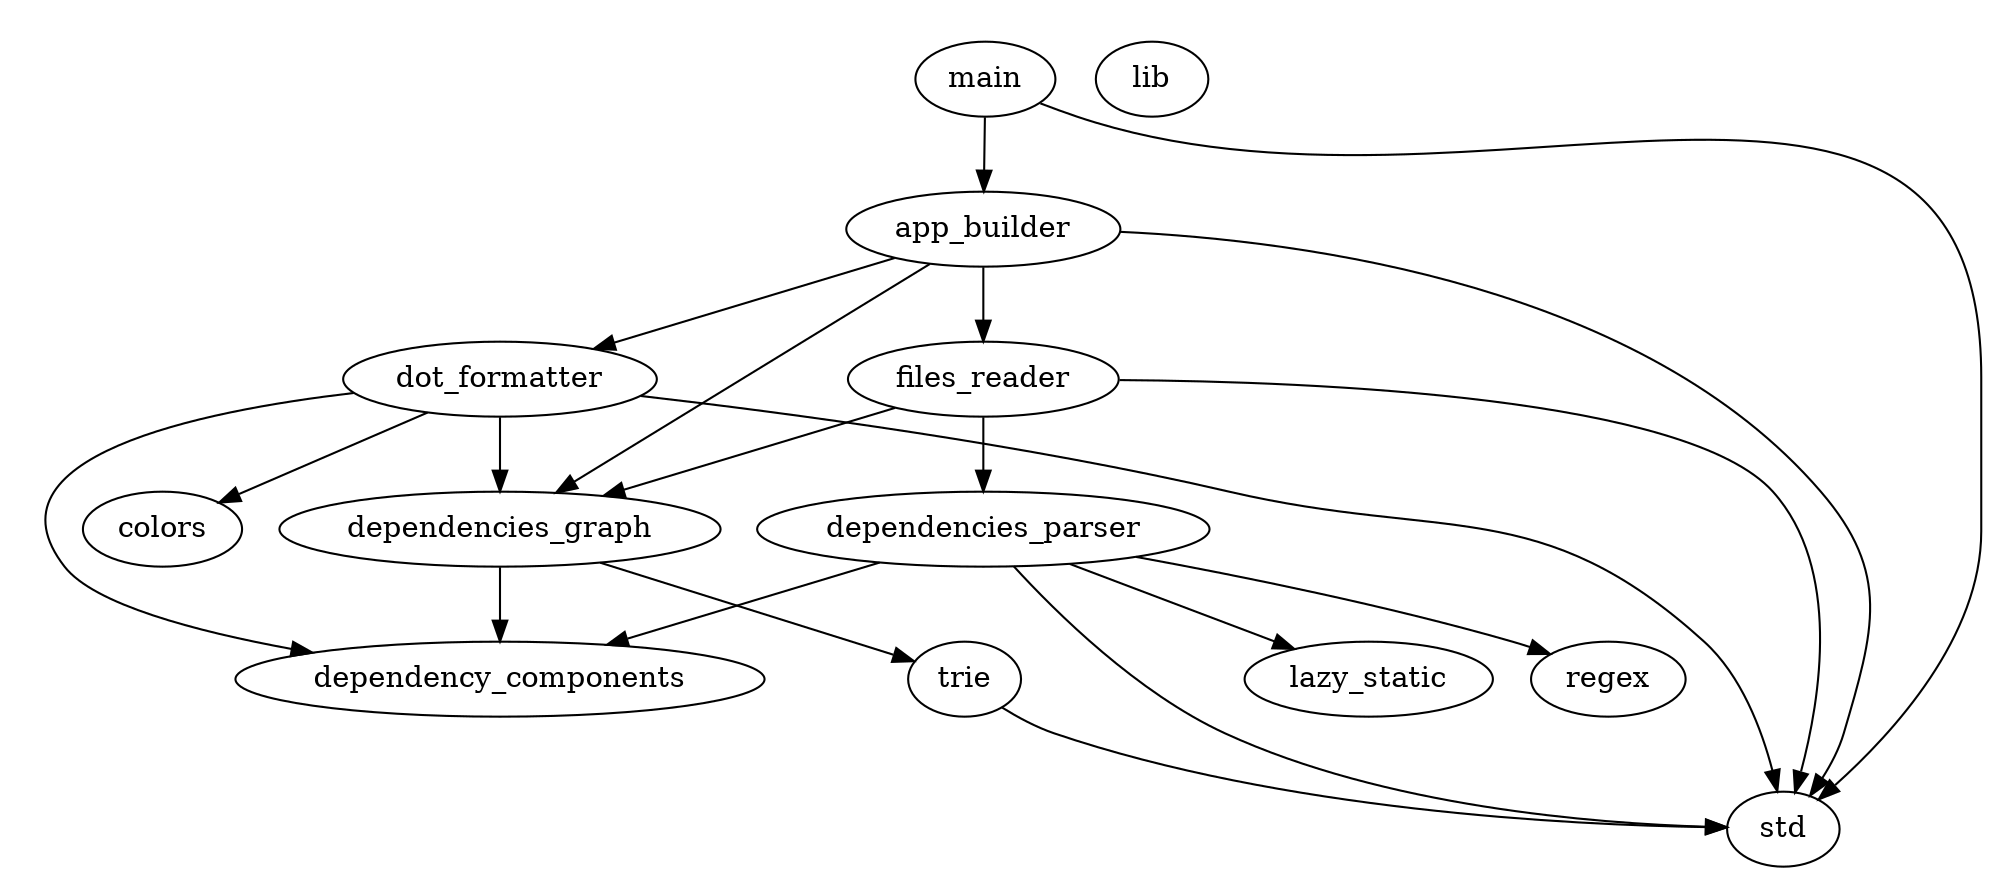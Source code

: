 digraph dependencies {
subgraph cluster_ {
label=""
color="#ffffff"
style="filled"
  "::app_builder"[label="app_builder",style="filled",fillcolor="#ffffff"]
  "::colors"[label="colors",style="filled",fillcolor="#ffffff"]
  "::dependencies_graph"[label="dependencies_graph",style="filled",fillcolor="#ffffff"]
  "::dependencies_parser"[label="dependencies_parser",style="filled",fillcolor="#ffffff"]
  "::dependency_components"[label="dependency_components",style="filled",fillcolor="#ffffff"]
  "::dot_formatter"[label="dot_formatter",style="filled",fillcolor="#ffffff"]
  "::files_reader"[label="files_reader",style="filled",fillcolor="#ffffff"]
  "::lib"[label="lib",style="filled",fillcolor="#ffffff"]
  "::main"[label="main",style="filled",fillcolor="#ffffff"]
  "::trie"[label="trie",style="filled",fillcolor="#ffffff"]
}
"::app_builder" -> "::dependencies_graph"
"::app_builder" -> "::dot_formatter"
"::app_builder" -> "::files_reader"
"::app_builder" -> "std"
"::dependencies_graph" -> "::dependency_components"
"::dependencies_graph" -> "::trie"
"::dependencies_parser" -> "::dependency_components"
"::dependencies_parser" -> "lazy_static"
"::dependencies_parser" -> "regex"
"::dependencies_parser" -> "std"
"::dot_formatter" -> "::colors"
"::dot_formatter" -> "::dependencies_graph"
"::dot_formatter" -> "::dependency_components"
"::dot_formatter" -> "std"
"::files_reader" -> "::dependencies_graph"
"::files_reader" -> "::dependencies_parser"
"::files_reader" -> "std"
"::main" -> "::app_builder"
"::main" -> "std"
"::trie" -> "std"
}

